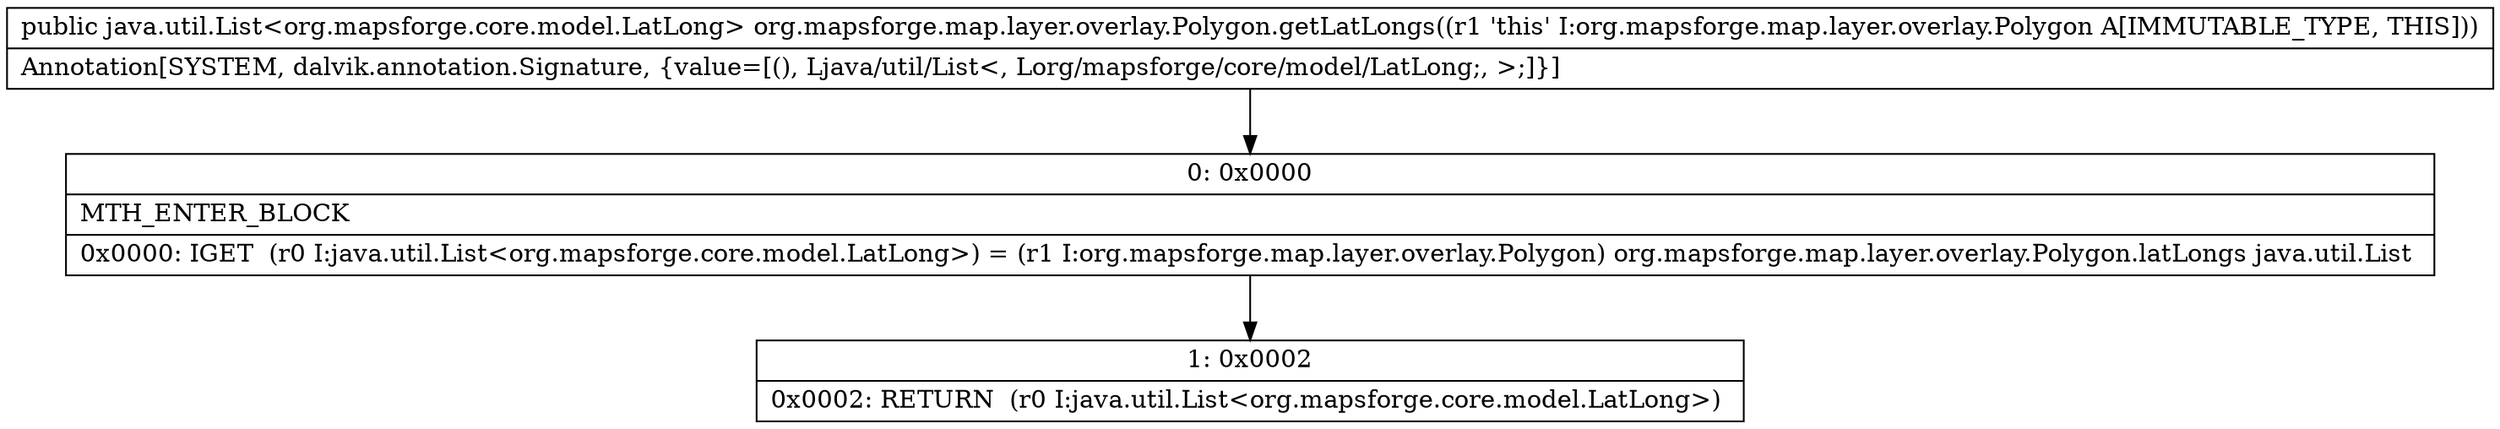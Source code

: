 digraph "CFG fororg.mapsforge.map.layer.overlay.Polygon.getLatLongs()Ljava\/util\/List;" {
Node_0 [shape=record,label="{0\:\ 0x0000|MTH_ENTER_BLOCK\l|0x0000: IGET  (r0 I:java.util.List\<org.mapsforge.core.model.LatLong\>) = (r1 I:org.mapsforge.map.layer.overlay.Polygon) org.mapsforge.map.layer.overlay.Polygon.latLongs java.util.List \l}"];
Node_1 [shape=record,label="{1\:\ 0x0002|0x0002: RETURN  (r0 I:java.util.List\<org.mapsforge.core.model.LatLong\>) \l}"];
MethodNode[shape=record,label="{public java.util.List\<org.mapsforge.core.model.LatLong\> org.mapsforge.map.layer.overlay.Polygon.getLatLongs((r1 'this' I:org.mapsforge.map.layer.overlay.Polygon A[IMMUTABLE_TYPE, THIS]))  | Annotation[SYSTEM, dalvik.annotation.Signature, \{value=[(), Ljava\/util\/List\<, Lorg\/mapsforge\/core\/model\/LatLong;, \>;]\}]\l}"];
MethodNode -> Node_0;
Node_0 -> Node_1;
}

